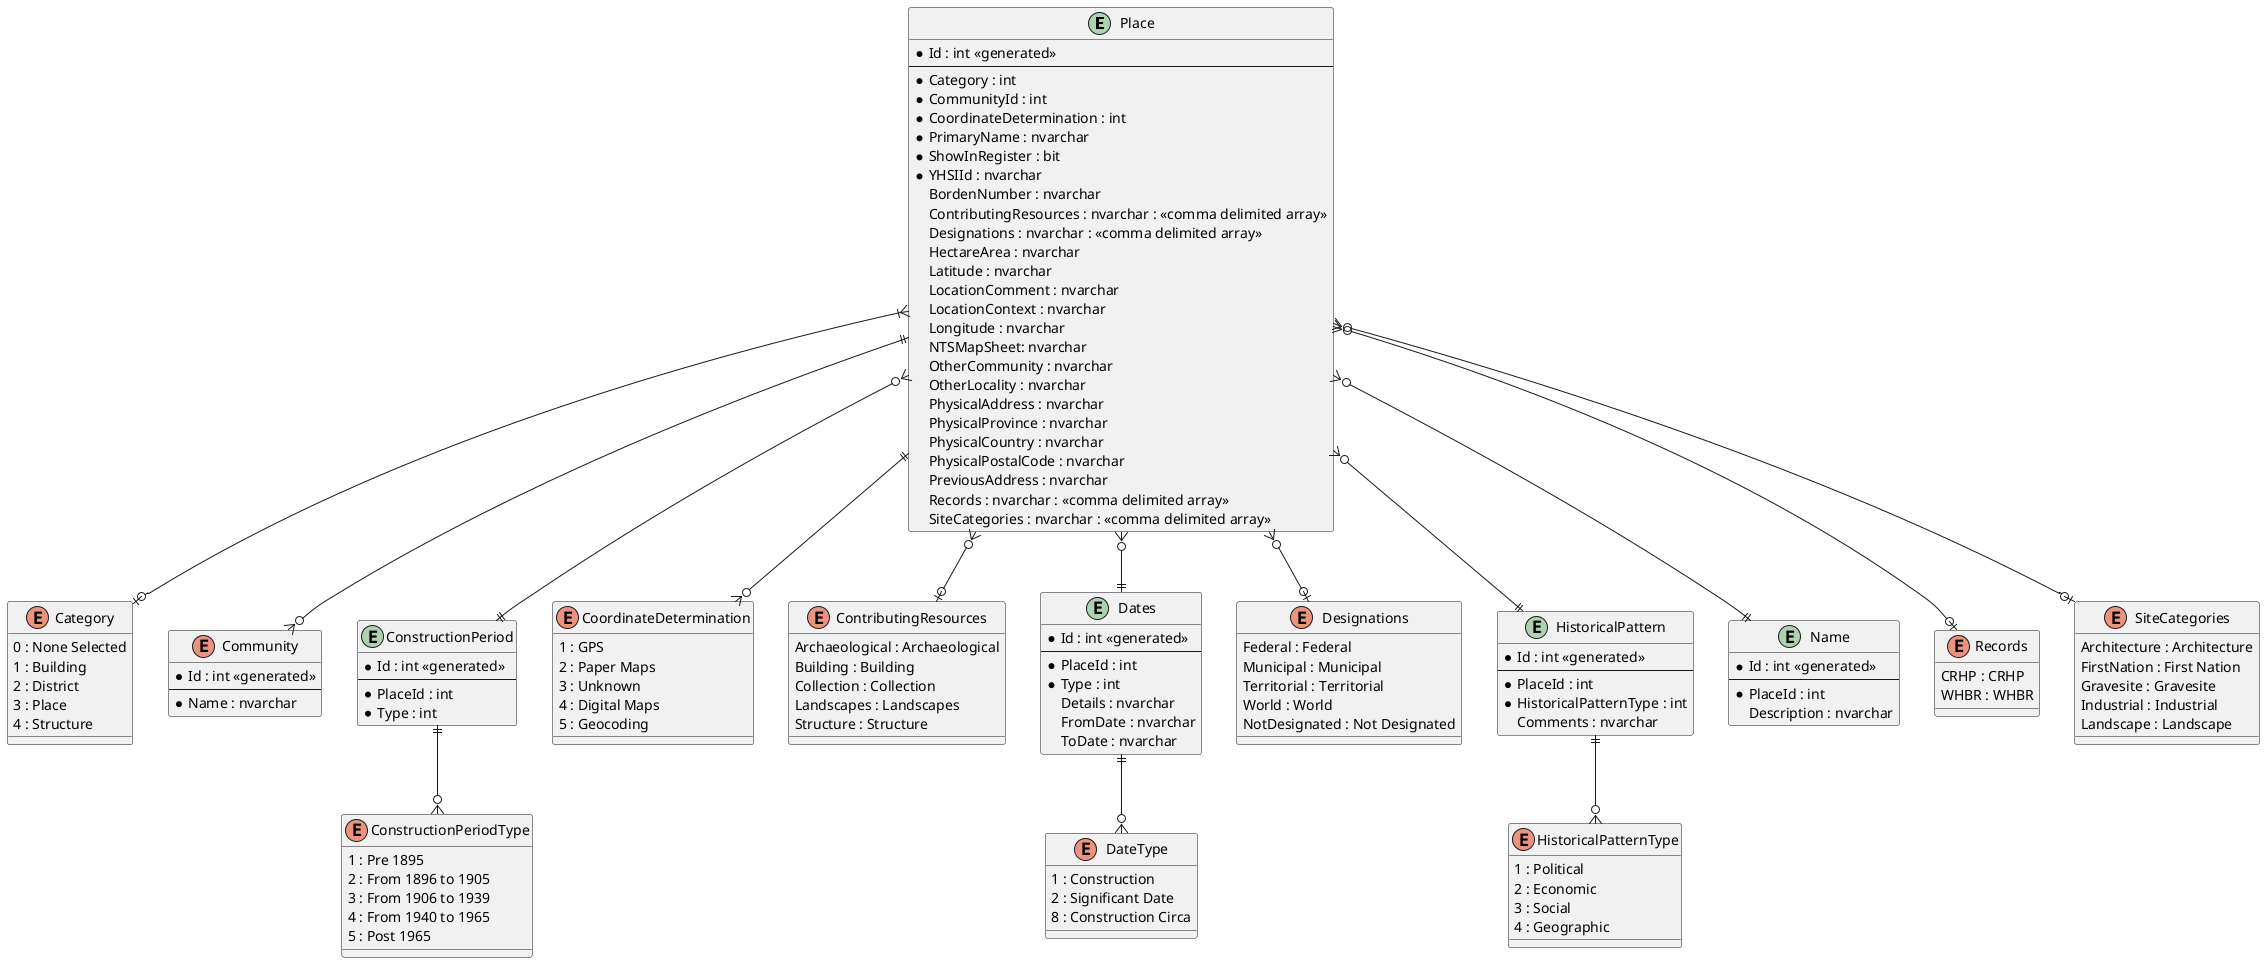 @startuml

entity "Place" as place {
  * Id : int <<generated>>
  --
  * Category : int
  * CommunityId : int
  * CoordinateDetermination : int
  * PrimaryName : nvarchar
  * ShowInRegister : bit
  * YHSIId : nvarchar
  BordenNumber : nvarchar
  ContributingResources : nvarchar : <<comma delimited array>>
  Designations : nvarchar : <<comma delimited array>>
  HectareArea : nvarchar
  Latitude : nvarchar
  LocationComment : nvarchar
  LocationContext : nvarchar
  Longitude : nvarchar
  NTSMapSheet: nvarchar
  OtherCommunity : nvarchar
  OtherLocality : nvarchar
  PhysicalAddress : nvarchar
  PhysicalProvince : nvarchar
  PhysicalCountry : nvarchar
  PhysicalPostalCode : nvarchar
  PreviousAddress : nvarchar
  Records : nvarchar : <<comma delimited array>>
  SiteCategories : nvarchar : <<comma delimited array>>
}

enum "Category" as category {
  0 : None Selected
  1 : Building
  2 : District
  3 : Place
  4 : Structure
}

enum "Community" as community {
  * Id : int <<generated>>
  --
  * Name : nvarchar
}

entity "ConstructionPeriod" as construction_period {
  * Id : int <<generated>>
  --
  * PlaceId : int
  * Type : int
}

enum "ConstructionPeriodType" as construction_period_type {
  1 : Pre 1895
  2 : From 1896 to 1905
  3 : From 1906 to 1939
  4 : From 1940 to 1965
  5 : Post 1965
}

enum "CoordinateDetermination" as coordinate_determination {
  1 : GPS
  2 : Paper Maps
  3 : Unknown
  4 : Digital Maps
  5 : Geocoding
}

enum "ContributingResources" as contributing_resources {
  Archaeological : Archaeological
  Building : Building
  Collection : Collection
  Landscapes : Landscapes
  Structure : Structure
}

entity "Dates" as dates {
  * Id : int <<generated>>
  --
  * PlaceId : int
  * Type : int
  Details : nvarchar
  FromDate : nvarchar
  ToDate : nvarchar
}

enum "DateType" as date_type {
  1 : Construction
  2 : Significant Date
  8 : Construction Circa
}

enum "Designations" as designations {
  Federal : Federal
  Municipal : Municipal
  Territorial : Territorial
  World : World
  NotDesignated : Not Designated
}

entity "HistoricalPattern" as historical_pattern {
  * Id : int <<generated>>
  --
  * PlaceId : int
  * HistoricalPatternType : int
  Comments : nvarchar
}

enum "HistoricalPatternType" as historical_pattern_type {
  1 : Political
  2 : Economic
  3 : Social
  4 : Geographic
}

entity "Name" as name {
  * Id : int <<generated>>
  --
  * PlaceId : int
  Description : nvarchar
}

enum "Records" as records {
  CRHP : CRHP
  WHBR : WHBR
}

enum "SiteCategories" as site_categories {
  Architecture : Architecture
  FirstNation : First Nation
  Gravesite : Gravesite
  Industrial : Industrial
  Landscape : Landscape
}

place }|--o| category
place ||--o{ community
place }o--|| construction_period
place }o--o| contributing_resources
place ||--o{ coordinate_determination
place }o--|| dates
place }o--o| designations
place }o--|| historical_pattern
place }o--|| name
place }o--o| records
place }o--o| site_categories
historical_pattern ||--o{ historical_pattern_type
dates ||--o{ date_type
construction_period ||--o{ construction_period_type

@enduml
